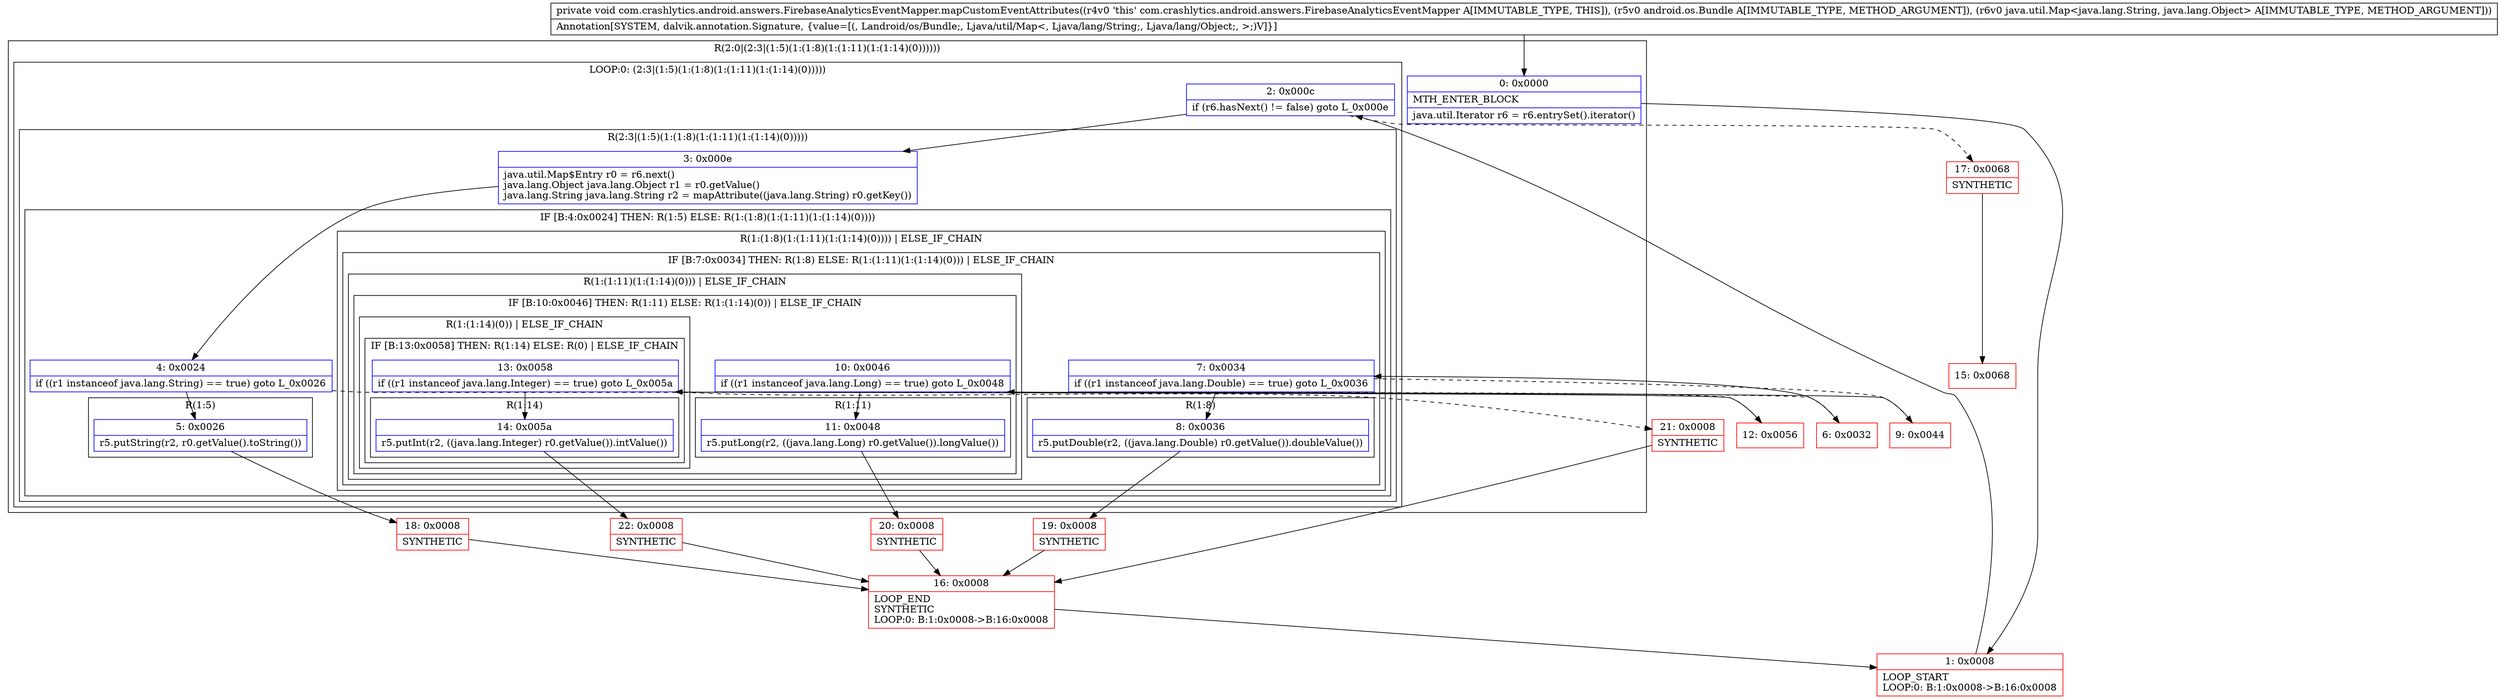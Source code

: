 digraph "CFG forcom.crashlytics.android.answers.FirebaseAnalyticsEventMapper.mapCustomEventAttributes(Landroid\/os\/Bundle;Ljava\/util\/Map;)V" {
subgraph cluster_Region_468979251 {
label = "R(2:0|(2:3|(1:5)(1:(1:8)(1:(1:11)(1:(1:14)(0))))))";
node [shape=record,color=blue];
Node_0 [shape=record,label="{0\:\ 0x0000|MTH_ENTER_BLOCK\l|java.util.Iterator r6 = r6.entrySet().iterator()\l}"];
subgraph cluster_LoopRegion_1986124368 {
label = "LOOP:0: (2:3|(1:5)(1:(1:8)(1:(1:11)(1:(1:14)(0)))))";
node [shape=record,color=blue];
Node_2 [shape=record,label="{2\:\ 0x000c|if (r6.hasNext() != false) goto L_0x000e\l}"];
subgraph cluster_Region_366245030 {
label = "R(2:3|(1:5)(1:(1:8)(1:(1:11)(1:(1:14)(0)))))";
node [shape=record,color=blue];
Node_3 [shape=record,label="{3\:\ 0x000e|java.util.Map$Entry r0 = r6.next()\ljava.lang.Object java.lang.Object r1 = r0.getValue()\ljava.lang.String java.lang.String r2 = mapAttribute((java.lang.String) r0.getKey())\l}"];
subgraph cluster_IfRegion_159702056 {
label = "IF [B:4:0x0024] THEN: R(1:5) ELSE: R(1:(1:8)(1:(1:11)(1:(1:14)(0))))";
node [shape=record,color=blue];
Node_4 [shape=record,label="{4\:\ 0x0024|if ((r1 instanceof java.lang.String) == true) goto L_0x0026\l}"];
subgraph cluster_Region_571657653 {
label = "R(1:5)";
node [shape=record,color=blue];
Node_5 [shape=record,label="{5\:\ 0x0026|r5.putString(r2, r0.getValue().toString())\l}"];
}
subgraph cluster_Region_1013224857 {
label = "R(1:(1:8)(1:(1:11)(1:(1:14)(0)))) | ELSE_IF_CHAIN\l";
node [shape=record,color=blue];
subgraph cluster_IfRegion_142317142 {
label = "IF [B:7:0x0034] THEN: R(1:8) ELSE: R(1:(1:11)(1:(1:14)(0))) | ELSE_IF_CHAIN\l";
node [shape=record,color=blue];
Node_7 [shape=record,label="{7\:\ 0x0034|if ((r1 instanceof java.lang.Double) == true) goto L_0x0036\l}"];
subgraph cluster_Region_1980708487 {
label = "R(1:8)";
node [shape=record,color=blue];
Node_8 [shape=record,label="{8\:\ 0x0036|r5.putDouble(r2, ((java.lang.Double) r0.getValue()).doubleValue())\l}"];
}
subgraph cluster_Region_1793188957 {
label = "R(1:(1:11)(1:(1:14)(0))) | ELSE_IF_CHAIN\l";
node [shape=record,color=blue];
subgraph cluster_IfRegion_991893307 {
label = "IF [B:10:0x0046] THEN: R(1:11) ELSE: R(1:(1:14)(0)) | ELSE_IF_CHAIN\l";
node [shape=record,color=blue];
Node_10 [shape=record,label="{10\:\ 0x0046|if ((r1 instanceof java.lang.Long) == true) goto L_0x0048\l}"];
subgraph cluster_Region_904548786 {
label = "R(1:11)";
node [shape=record,color=blue];
Node_11 [shape=record,label="{11\:\ 0x0048|r5.putLong(r2, ((java.lang.Long) r0.getValue()).longValue())\l}"];
}
subgraph cluster_Region_1365240484 {
label = "R(1:(1:14)(0)) | ELSE_IF_CHAIN\l";
node [shape=record,color=blue];
subgraph cluster_IfRegion_232273338 {
label = "IF [B:13:0x0058] THEN: R(1:14) ELSE: R(0) | ELSE_IF_CHAIN\l";
node [shape=record,color=blue];
Node_13 [shape=record,label="{13\:\ 0x0058|if ((r1 instanceof java.lang.Integer) == true) goto L_0x005a\l}"];
subgraph cluster_Region_2035533648 {
label = "R(1:14)";
node [shape=record,color=blue];
Node_14 [shape=record,label="{14\:\ 0x005a|r5.putInt(r2, ((java.lang.Integer) r0.getValue()).intValue())\l}"];
}
subgraph cluster_Region_697571717 {
label = "R(0)";
node [shape=record,color=blue];
}
}
}
}
}
}
}
}
}
}
}
Node_1 [shape=record,color=red,label="{1\:\ 0x0008|LOOP_START\lLOOP:0: B:1:0x0008\-\>B:16:0x0008\l}"];
Node_6 [shape=record,color=red,label="{6\:\ 0x0032}"];
Node_9 [shape=record,color=red,label="{9\:\ 0x0044}"];
Node_12 [shape=record,color=red,label="{12\:\ 0x0056}"];
Node_15 [shape=record,color=red,label="{15\:\ 0x0068}"];
Node_16 [shape=record,color=red,label="{16\:\ 0x0008|LOOP_END\lSYNTHETIC\lLOOP:0: B:1:0x0008\-\>B:16:0x0008\l}"];
Node_17 [shape=record,color=red,label="{17\:\ 0x0068|SYNTHETIC\l}"];
Node_18 [shape=record,color=red,label="{18\:\ 0x0008|SYNTHETIC\l}"];
Node_19 [shape=record,color=red,label="{19\:\ 0x0008|SYNTHETIC\l}"];
Node_20 [shape=record,color=red,label="{20\:\ 0x0008|SYNTHETIC\l}"];
Node_21 [shape=record,color=red,label="{21\:\ 0x0008|SYNTHETIC\l}"];
Node_22 [shape=record,color=red,label="{22\:\ 0x0008|SYNTHETIC\l}"];
MethodNode[shape=record,label="{private void com.crashlytics.android.answers.FirebaseAnalyticsEventMapper.mapCustomEventAttributes((r4v0 'this' com.crashlytics.android.answers.FirebaseAnalyticsEventMapper A[IMMUTABLE_TYPE, THIS]), (r5v0 android.os.Bundle A[IMMUTABLE_TYPE, METHOD_ARGUMENT]), (r6v0 java.util.Map\<java.lang.String, java.lang.Object\> A[IMMUTABLE_TYPE, METHOD_ARGUMENT]))  | Annotation[SYSTEM, dalvik.annotation.Signature, \{value=[(, Landroid\/os\/Bundle;, Ljava\/util\/Map\<, Ljava\/lang\/String;, Ljava\/lang\/Object;, \>;)V]\}]\l}"];
MethodNode -> Node_0;
Node_0 -> Node_1;
Node_2 -> Node_3;
Node_2 -> Node_17[style=dashed];
Node_3 -> Node_4;
Node_4 -> Node_5;
Node_4 -> Node_6[style=dashed];
Node_5 -> Node_18;
Node_7 -> Node_8;
Node_7 -> Node_9[style=dashed];
Node_8 -> Node_19;
Node_10 -> Node_11;
Node_10 -> Node_12[style=dashed];
Node_11 -> Node_20;
Node_13 -> Node_14;
Node_13 -> Node_21[style=dashed];
Node_14 -> Node_22;
Node_1 -> Node_2;
Node_6 -> Node_7;
Node_9 -> Node_10;
Node_12 -> Node_13;
Node_16 -> Node_1;
Node_17 -> Node_15;
Node_18 -> Node_16;
Node_19 -> Node_16;
Node_20 -> Node_16;
Node_21 -> Node_16;
Node_22 -> Node_16;
}

